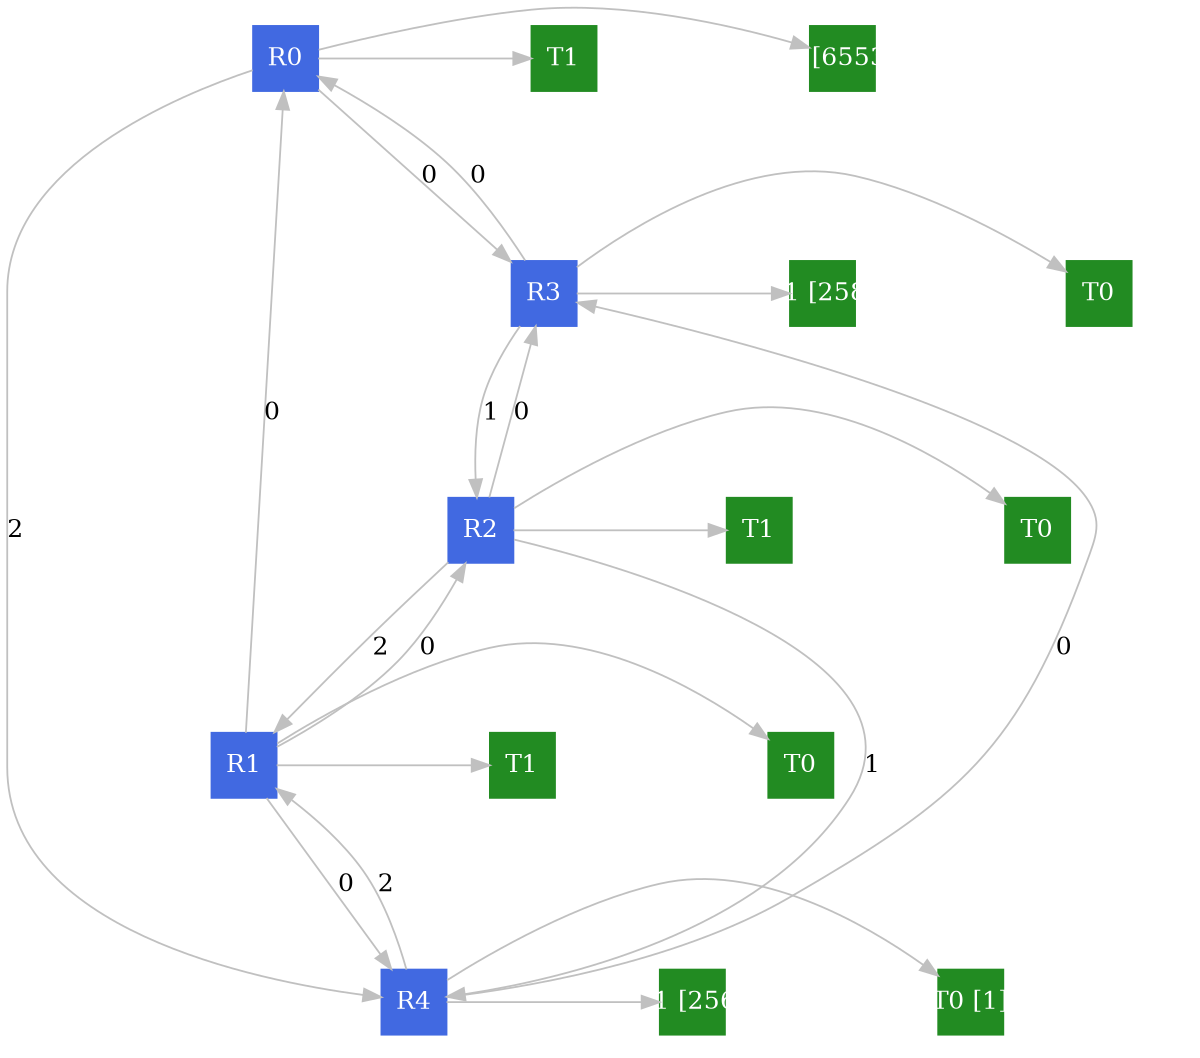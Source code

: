 digraph G {
    edge [color=gray, penwidth=1];
    size="8,8";
    ratio="fill";
 subgraph routers {
 node [shape=box, style=filled, color=royalblue, fixedsize=true, width=0.5, height=0.5, fontcolor=white];
        0 [label="R0"];
        1 [label="R1"];
        2 [label="R2"];
        3 [label="R3"];
        4 [label="R4"];
  }
 subgraph terminales {
  node [shape=box, style=filled, color=forestgreen, fixedsize=true, width=0.5, height=0.5, fontcolor=white];
00 [label="T0 [65538]"];
01 [label="T1"];
10 [label="T0"];
11 [label="T1"];
20 [label="T0"];
21 [label="T1"];
30 [label="T0"];
31 [label="T1 [258]"];
40 [label="T0 [1]"];
41 [label="T1 [256]"];
 }
    0 -> 3 [label="0"];
    0 -> 4 [label="2"];
    1 -> 0 [label="0"];
    1 -> 2 [label="0"];
    1 -> 4 [label="0"];
    2 -> 1 [label="2"];
    2 -> 3 [label="0"];
    2 -> 4 [label="1"];
    3 -> 0 [label="0"];
    3 -> 2 [label="1"];
    4 -> 1 [label="2"];
    4 -> 3 [label="0"];
    0 -> 00 [minlen=0.2];
    0 -> 01 [minlen=0.2];
    1 -> 10 [minlen=0.2];
    1 -> 11 [minlen=0.2];
    2 -> 20 [minlen=0.2];
    2 -> 21 [minlen=0.2];
    3 -> 30 [minlen=0.2];
    3 -> 31 [minlen=0.2];
    4 -> 40 [minlen=0.2];
    4 -> 41 [minlen=0.2];
}
